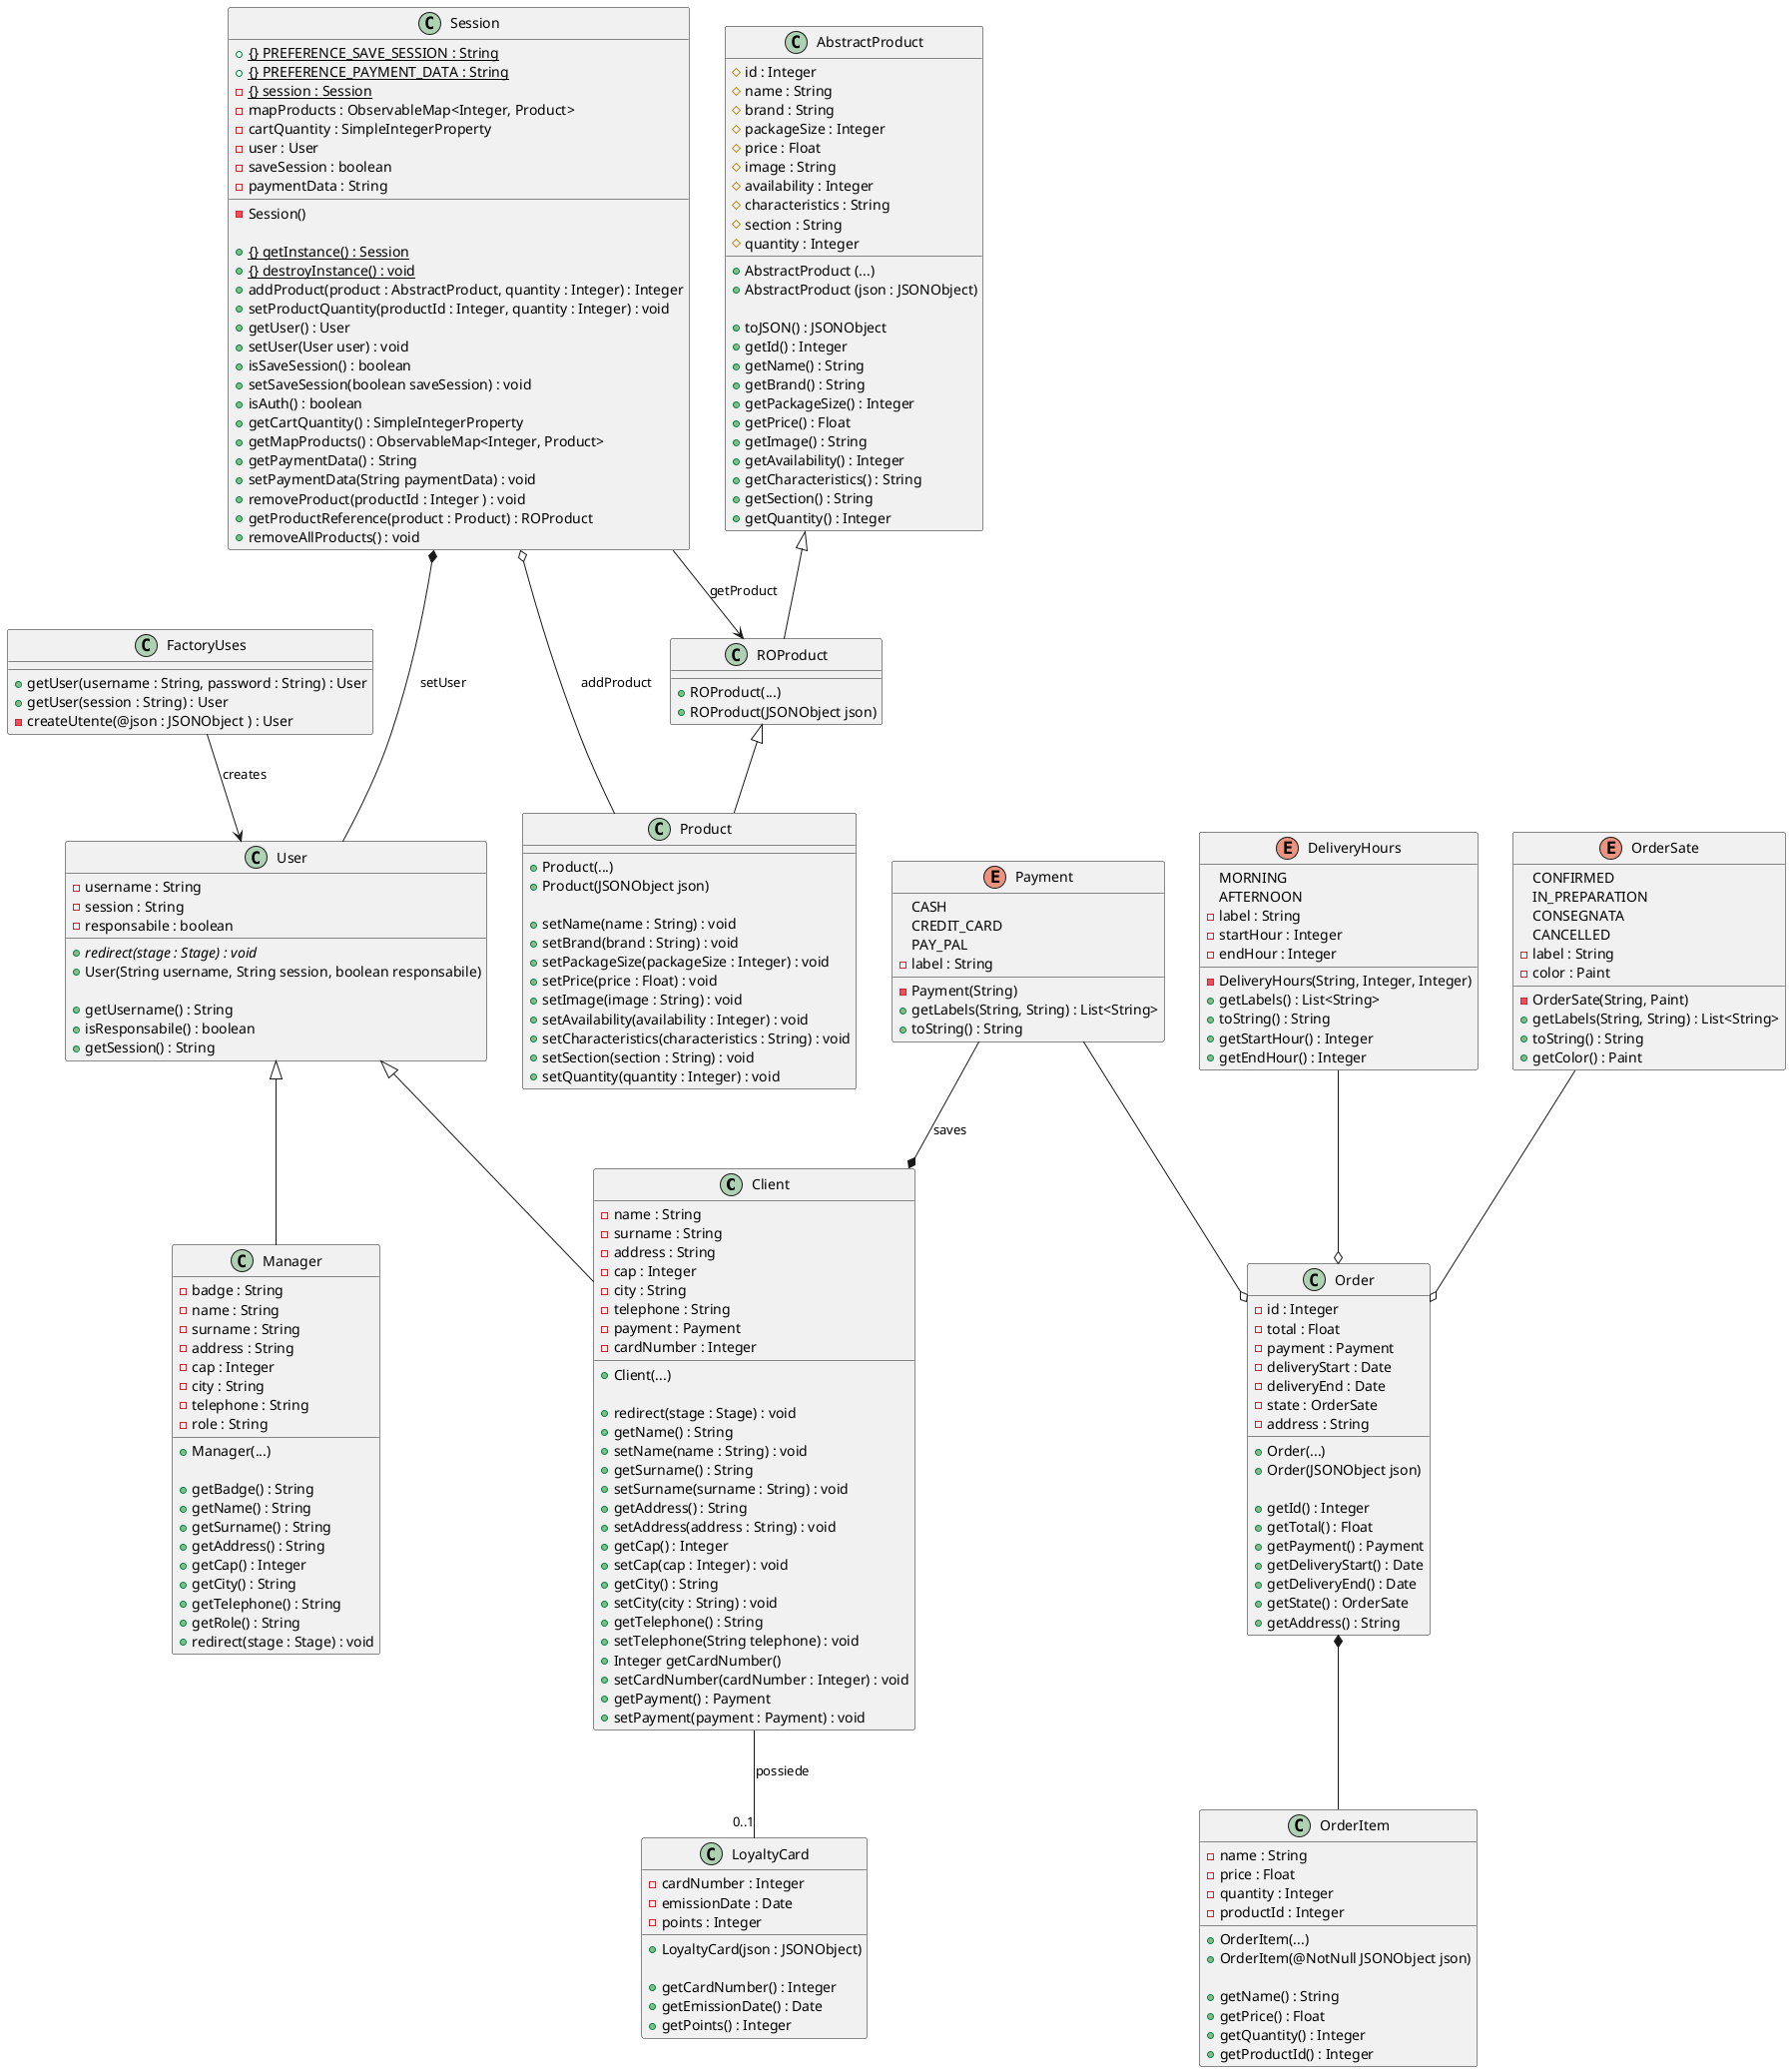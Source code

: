 @startuml

class Client extends User{
    - name : String
    - surname : String
    - address : String
    - cap : Integer
    - city : String 
    - telephone : String
    - payment : Payment 
    - cardNumber : Integer 

    + Client(...)
    
    + redirect(stage : Stage) : void
    + getName() : String
    + setName(name : String) : void
    + getSurname() : String
    + setSurname(surname : String) : void
    + getAddress() : String
    + setAddress(address : String) : void
    + getCap() : Integer
    + setCap(cap : Integer) : void
    + getCity() : String
    + setCity(city : String) : void
    + getTelephone() : String
    + setTelephone(String telephone) : void
    + Integer getCardNumber() 
    + setCardNumber(cardNumber : Integer) : void
    + getPayment() : Payment
    + setPayment(payment : Payment) : void
}

class LoyaltyCard{
    - cardNumber : Integer
    - emissionDate : Date
    - points : Integer
    
    + LoyaltyCard(json : JSONObject) 
    
    + getCardNumber() : Integer
    + getEmissionDate() : Date
    + getPoints() : Integer
}

class User{
    + {abstract} redirect(stage : Stage) : void
    - username : String
    - session : String
    - responsabile : boolean
    
    + User(String username, String session, boolean responsabile)

    + getUsername() : String
    + isResponsabile() : boolean
    + getSession() : String
}


class Manager extends User {
    - badge : String
    - name : String
    - surname : String
    - address : String
    - cap : Integer
    - city : String
    - telephone : String
    - role : String
    
    + Manager(...)
    
    + getBadge() : String
    + getName() : String 
    + getSurname() : String
    + getAddress() : String
    + getCap() : Integer
    + getCity() : String
    + getTelephone() : String
    + getRole() : String
    + redirect(stage : Stage) : void
}

class Order{
    - id : Integer
    - total : Float
    - payment : Payment
    - deliveryStart : Date
    - deliveryEnd : Date
    - state : OrderSate
    - address : String
    
    + Order(...)
    + Order(JSONObject json) 
    
    + getId() : Integer
    + getTotal() : Float
    + getPayment() : Payment
    + getDeliveryStart() : Date
    + getDeliveryEnd() : Date
    + getState() : OrderSate
    + getAddress() : String

}

class OrderItem{
    - name : String
    - price : Float
    - quantity : Integer
    - productId : Integer
    
    + OrderItem(...) 
    + OrderItem(@NotNull JSONObject json) 
    
    + getName() : String
    + getPrice() : Float
    + getQuantity() : Integer
    + getProductId() : Integer
}

class AbstractProduct{
    # id : Integer 
    # name : String
    # brand : String 
    # packageSize : Integer
    # price : Float
    # image : String
    # availability : Integer
    # characteristics : String
    # section : String
    # quantity : Integer

    + AbstractProduct (...)   
    + AbstractProduct (json : JSONObject)
    
    + toJSON() : JSONObject
    + getId() : Integer
    + getName() : String
    + getBrand() : String
    + getPackageSize() : Integer
    + getPrice() : Float
    + getImage() : String
    + getAvailability() : Integer
    + getCharacteristics() : String
    + getSection() : String
    + getQuantity() : Integer

}


class ROProduct extends AbstractProduct{

    + ROProduct(...)
    + ROProduct(JSONObject json)

}

class Product extends ROProduct{
    
    + Product(...)
    + Product(JSONObject json)
    
    + setName(name : String) : void
    + setBrand(brand : String) : void
    + setPackageSize(packageSize : Integer) : void
    + setPrice(price : Float) : void 
    + setImage(image : String) : void
    + setAvailability(availability : Integer) : void
    + setCharacteristics(characteristics : String) : void 
    + setSection(section : String) : void 
    + setQuantity(quantity : Integer) : void
}

class FactoryUses{
    + getUser(username : String, password : String) : User
    + getUser(session : String) : User
    - createUtente(@json : JSONObject ) : User
}

class Session {
    + {{static}} PREFERENCE_SAVE_SESSION : String
    + {{static}} PREFERENCE_PAYMENT_DATA : String
    - {{static}} session : Session 
    - mapProducts : ObservableMap<Integer, Product>
    - cartQuantity : SimpleIntegerProperty
    - user : User
    - saveSession : boolean
    - paymentData : String
    
    - Session()
    
    + {{static}} getInstance() : Session
    + {{static}} destroyInstance() : void
    + addProduct(product : AbstractProduct, quantity : Integer) : Integer
    + setProductQuantity(productId : Integer, quantity : Integer) : void
    + getUser() : User
    + setUser(User user) : void
    + isSaveSession() : boolean
    + setSaveSession(boolean saveSession) : void
    + isAuth() : boolean
    + getCartQuantity() : SimpleIntegerProperty
    + getMapProducts() : ObservableMap<Integer, Product>
    + getPaymentData() : String
    + setPaymentData(String paymentData) : void
    + removeProduct(productId : Integer ) : void
    + getProductReference(product : Product) : ROProduct
    + removeAllProducts() : void
}

enum DeliveryHours {
  MORNING
  AFTERNOON
  - DeliveryHours(String, Integer, Integer)
  - label : String 
  - startHour : Integer 
  - endHour : Integer 
  + getLabels() : List<String>
  + toString() : String
  + getStartHour() : Integer
  + getEndHour() : Integer
}

enum OrderSate {
  CONFIRMED
  IN_PREPARATION
  CONSEGNATA
  CANCELLED
  - OrderSate(String, Paint)
  - label : String
  - color : Paint 
  + getLabels(String, String) : List<String>
  + toString() : String
  + getColor() : Paint
}

enum Payment {
  CASH
  CREDIT_CARD
  PAY_PAL
  - Payment(String)
  - label : String
  + getLabels(String, String) : List<String>
  + toString() : String
}



FactoryUses --> User : creates

Payment --*  Client : saves
Client -- "0..1" LoyaltyCard : possiede
Order *-- OrderItem
DeliveryHours --o Order
OrderSate --o Order
Payment --o Order

Product --o Session : addProduct
Session --> ROProduct : getProduct
Session *--- User : setUser

@enduml

